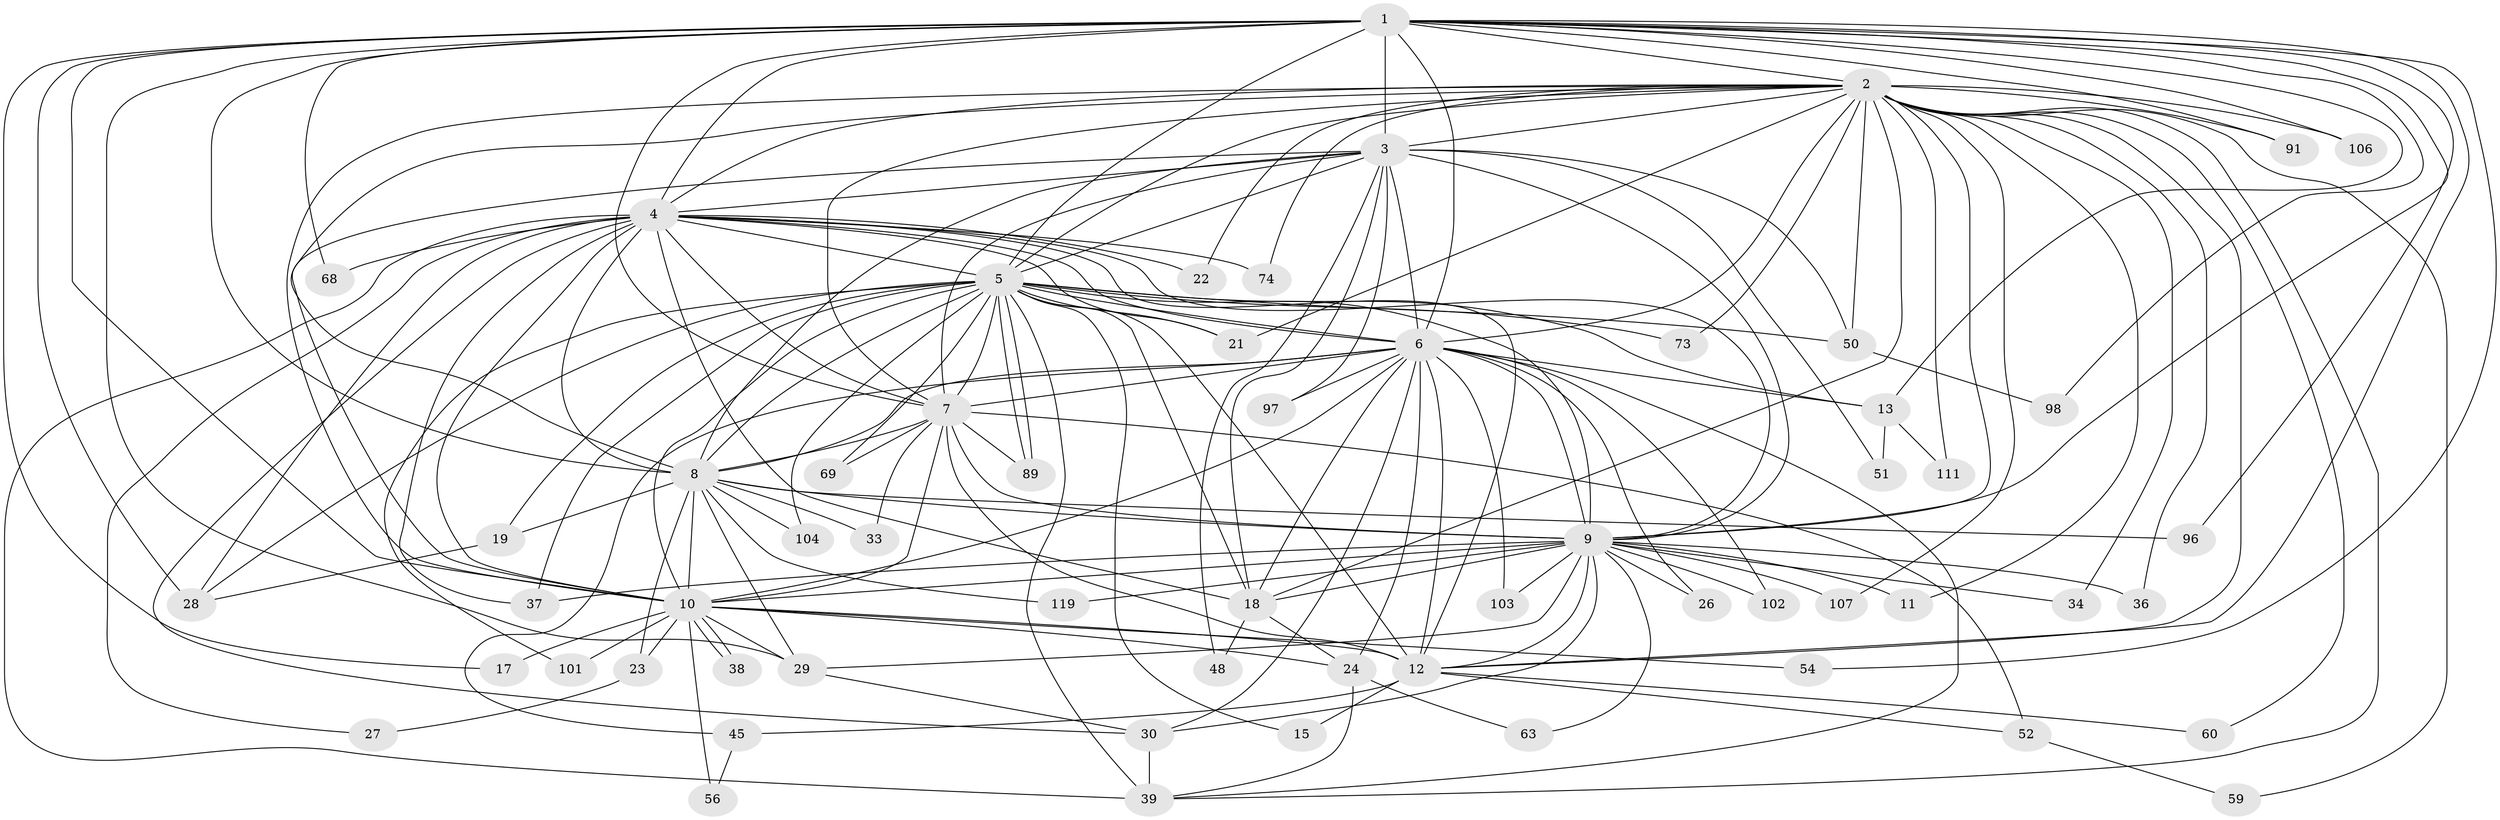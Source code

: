 // original degree distribution, {23: 0.008403361344537815, 28: 0.008403361344537815, 15: 0.008403361344537815, 21: 0.025210084033613446, 34: 0.008403361344537815, 26: 0.008403361344537815, 20: 0.008403361344537815, 27: 0.008403361344537815, 2: 0.6050420168067226, 11: 0.008403361344537815, 4: 0.07563025210084033, 3: 0.16806722689075632, 8: 0.008403361344537815, 5: 0.04201680672268908, 6: 0.008403361344537815}
// Generated by graph-tools (version 1.1) at 2025/13/03/09/25 04:13:49]
// undirected, 59 vertices, 169 edges
graph export_dot {
graph [start="1"]
  node [color=gray90,style=filled];
  1;
  2 [super="+41+31+79+70+46"];
  3 [super="+16"];
  4;
  5 [super="+78+65"];
  6 [super="+75+61+32+113+81"];
  7 [super="+108+100+82+76+47"];
  8 [super="+62+14"];
  9;
  10;
  11;
  12 [super="+25+20+118+72+58"];
  13 [super="+42"];
  15;
  17;
  18 [super="+86+114+35"];
  19;
  21 [super="+64"];
  22;
  23 [super="+116"];
  24 [super="+57"];
  26;
  27;
  28 [super="+71+93"];
  29 [super="+40+53"];
  30 [super="+44"];
  33;
  34;
  36;
  37 [super="+99"];
  38;
  39 [super="+43+67+55"];
  45;
  48;
  50;
  51;
  52;
  54;
  56;
  59;
  60;
  63;
  68;
  69;
  73;
  74;
  89 [super="+95"];
  91;
  96;
  97;
  98;
  101;
  102;
  103;
  104;
  106;
  107;
  111;
  119;
  1 -- 2;
  1 -- 3 [weight=2];
  1 -- 4;
  1 -- 5;
  1 -- 6;
  1 -- 7;
  1 -- 8 [weight=2];
  1 -- 9;
  1 -- 10;
  1 -- 13 [weight=2];
  1 -- 17;
  1 -- 28;
  1 -- 29;
  1 -- 54;
  1 -- 68;
  1 -- 91;
  1 -- 96;
  1 -- 98;
  1 -- 106;
  1 -- 12;
  2 -- 3 [weight=2];
  2 -- 4;
  2 -- 5 [weight=2];
  2 -- 6;
  2 -- 7 [weight=2];
  2 -- 8 [weight=3];
  2 -- 9 [weight=4];
  2 -- 10;
  2 -- 11;
  2 -- 22;
  2 -- 39;
  2 -- 59;
  2 -- 73;
  2 -- 74;
  2 -- 91;
  2 -- 106;
  2 -- 107;
  2 -- 111;
  2 -- 60;
  2 -- 18;
  2 -- 34;
  2 -- 36;
  2 -- 21;
  2 -- 50 [weight=2];
  2 -- 12;
  3 -- 4;
  3 -- 5;
  3 -- 6;
  3 -- 7;
  3 -- 8;
  3 -- 9;
  3 -- 10;
  3 -- 48;
  3 -- 50;
  3 -- 51;
  3 -- 97;
  3 -- 18;
  4 -- 5;
  4 -- 6;
  4 -- 7;
  4 -- 8;
  4 -- 9;
  4 -- 10;
  4 -- 12;
  4 -- 21;
  4 -- 22;
  4 -- 27;
  4 -- 37;
  4 -- 68;
  4 -- 74;
  4 -- 18;
  4 -- 39 [weight=2];
  4 -- 30;
  4 -- 28;
  5 -- 6 [weight=5];
  5 -- 7 [weight=2];
  5 -- 8;
  5 -- 9;
  5 -- 10;
  5 -- 15;
  5 -- 18;
  5 -- 19;
  5 -- 21 [weight=2];
  5 -- 50 [weight=2];
  5 -- 69;
  5 -- 73;
  5 -- 89;
  5 -- 89;
  5 -- 101;
  5 -- 104;
  5 -- 37;
  5 -- 39;
  5 -- 12 [weight=2];
  5 -- 28 [weight=3];
  5 -- 13;
  6 -- 7 [weight=2];
  6 -- 8 [weight=2];
  6 -- 9 [weight=2];
  6 -- 10;
  6 -- 12 [weight=2];
  6 -- 13;
  6 -- 24;
  6 -- 26;
  6 -- 45;
  6 -- 97;
  6 -- 102;
  6 -- 103;
  6 -- 18;
  6 -- 30;
  6 -- 39;
  7 -- 8 [weight=2];
  7 -- 9;
  7 -- 10 [weight=3];
  7 -- 33;
  7 -- 52;
  7 -- 89;
  7 -- 12;
  7 -- 69;
  8 -- 9;
  8 -- 10;
  8 -- 19;
  8 -- 29;
  8 -- 33;
  8 -- 96;
  8 -- 104;
  8 -- 119;
  8 -- 23 [weight=2];
  9 -- 10;
  9 -- 11;
  9 -- 18;
  9 -- 26;
  9 -- 30;
  9 -- 34;
  9 -- 36;
  9 -- 37;
  9 -- 63;
  9 -- 102;
  9 -- 103;
  9 -- 107;
  9 -- 119;
  9 -- 12;
  9 -- 29;
  10 -- 17;
  10 -- 23;
  10 -- 38;
  10 -- 38;
  10 -- 54;
  10 -- 56;
  10 -- 101;
  10 -- 24;
  10 -- 29;
  10 -- 12;
  12 -- 15 [weight=2];
  12 -- 45;
  12 -- 52;
  12 -- 60;
  13 -- 111;
  13 -- 51;
  18 -- 24;
  18 -- 48;
  19 -- 28;
  23 -- 27;
  24 -- 63;
  24 -- 39;
  29 -- 30;
  30 -- 39;
  45 -- 56;
  50 -- 98;
  52 -- 59;
}
